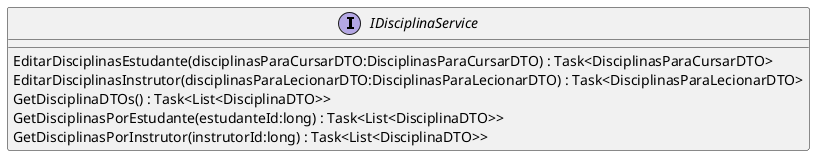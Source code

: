 @startuml
interface IDisciplinaService {
    EditarDisciplinasEstudante(disciplinasParaCursarDTO:DisciplinasParaCursarDTO) : Task<DisciplinasParaCursarDTO>
    EditarDisciplinasInstrutor(disciplinasParaLecionarDTO:DisciplinasParaLecionarDTO) : Task<DisciplinasParaLecionarDTO>
    GetDisciplinaDTOs() : Task<List<DisciplinaDTO>>
    GetDisciplinasPorEstudante(estudanteId:long) : Task<List<DisciplinaDTO>>
    GetDisciplinasPorInstrutor(instrutorId:long) : Task<List<DisciplinaDTO>>
}
@enduml

